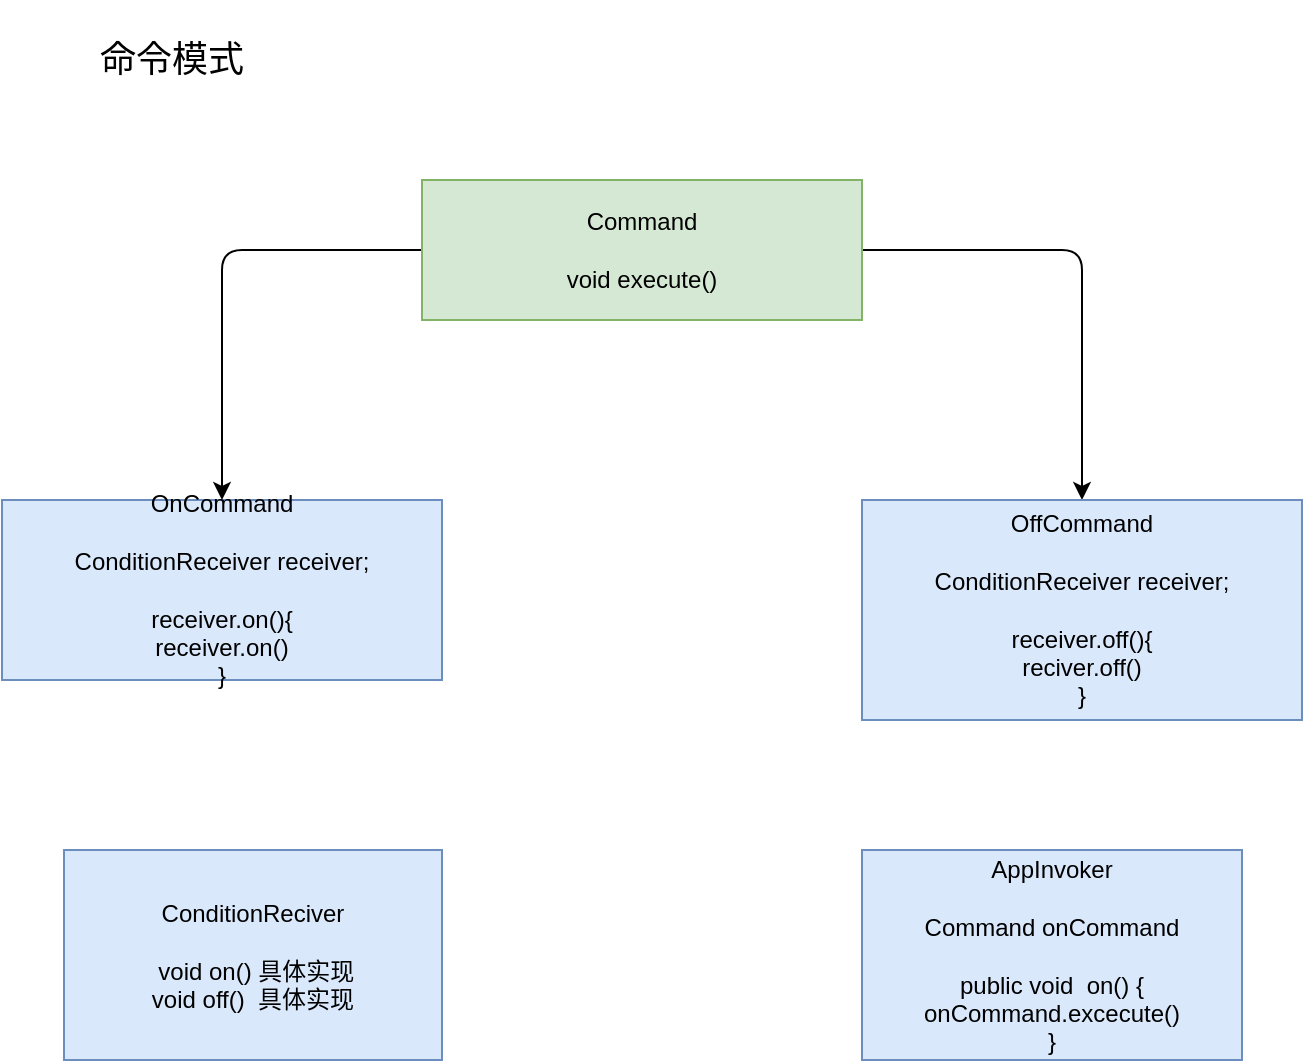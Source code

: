 <mxfile version="13.10.4" type="github">
  <diagram id="Ik2oXXnpbhbtiTRbjWgj" name="Page-1">
    <mxGraphModel dx="877" dy="677" grid="1" gridSize="10" guides="1" tooltips="1" connect="1" arrows="1" fold="1" page="1" pageScale="1" pageWidth="827" pageHeight="1169" math="0" shadow="0">
      <root>
        <mxCell id="0" />
        <mxCell id="1" parent="0" />
        <mxCell id="YH33TmlLzwuRI0bwZjfn-5" style="edgeStyle=orthogonalEdgeStyle;rounded=1;orthogonalLoop=1;jettySize=auto;html=1;entryX=0.5;entryY=0;entryDx=0;entryDy=0;" edge="1" parent="1" source="YH33TmlLzwuRI0bwZjfn-1" target="YH33TmlLzwuRI0bwZjfn-4">
          <mxGeometry relative="1" as="geometry">
            <Array as="points">
              <mxPoint x="630" y="225" />
            </Array>
          </mxGeometry>
        </mxCell>
        <mxCell id="YH33TmlLzwuRI0bwZjfn-6" style="edgeStyle=orthogonalEdgeStyle;rounded=1;orthogonalLoop=1;jettySize=auto;html=1;" edge="1" parent="1" source="YH33TmlLzwuRI0bwZjfn-1" target="YH33TmlLzwuRI0bwZjfn-3">
          <mxGeometry relative="1" as="geometry">
            <Array as="points">
              <mxPoint x="200" y="225" />
            </Array>
          </mxGeometry>
        </mxCell>
        <mxCell id="YH33TmlLzwuRI0bwZjfn-1" value="Command&lt;br&gt;&lt;br&gt;void execute()" style="rounded=0;whiteSpace=wrap;html=1;fillColor=#d5e8d4;strokeColor=#82b366;" vertex="1" parent="1">
          <mxGeometry x="300" y="190" width="220" height="70" as="geometry" />
        </mxCell>
        <mxCell id="YH33TmlLzwuRI0bwZjfn-2" value="&lt;font style=&quot;font-size: 18px&quot;&gt;命令模式&lt;/font&gt;" style="text;html=1;strokeColor=none;fillColor=none;align=center;verticalAlign=middle;whiteSpace=wrap;rounded=0;" vertex="1" parent="1">
          <mxGeometry x="100" y="100" width="150" height="60" as="geometry" />
        </mxCell>
        <mxCell id="YH33TmlLzwuRI0bwZjfn-3" value="OnCommand&lt;br&gt;&lt;br&gt;ConditionReceiver receiver;&lt;br&gt;&lt;br&gt;receiver.on(){&lt;br&gt;receiver.on()&lt;br&gt;}" style="rounded=0;whiteSpace=wrap;html=1;fillColor=#dae8fc;strokeColor=#6c8ebf;" vertex="1" parent="1">
          <mxGeometry x="90" y="350" width="220" height="90" as="geometry" />
        </mxCell>
        <mxCell id="YH33TmlLzwuRI0bwZjfn-4" value="OffCommand&lt;br&gt;&lt;br&gt;ConditionReceiver receiver;&lt;br&gt;&lt;br&gt;receiver.off(){&lt;br&gt;reciver.off()&lt;br&gt;}" style="rounded=0;whiteSpace=wrap;html=1;fillColor=#dae8fc;strokeColor=#6c8ebf;" vertex="1" parent="1">
          <mxGeometry x="520" y="350" width="220" height="110" as="geometry" />
        </mxCell>
        <mxCell id="YH33TmlLzwuRI0bwZjfn-7" value="ConditionReciver&lt;br&gt;&lt;br&gt;&amp;nbsp;void on() 具体实现&lt;br&gt;void off()&amp;nbsp; 具体实现" style="rounded=0;whiteSpace=wrap;html=1;fillColor=#dae8fc;strokeColor=#6c8ebf;" vertex="1" parent="1">
          <mxGeometry x="121" y="525" width="189" height="105" as="geometry" />
        </mxCell>
        <mxCell id="YH33TmlLzwuRI0bwZjfn-8" value="AppInvoker&lt;br&gt;&lt;br&gt;Command onCommand&lt;br&gt;&lt;br&gt;public void&amp;nbsp; on() {&lt;br&gt;onCommand.excecute()&lt;br&gt;}" style="rounded=0;whiteSpace=wrap;html=1;fillColor=#dae8fc;strokeColor=#6c8ebf;" vertex="1" parent="1">
          <mxGeometry x="520" y="525" width="190" height="105" as="geometry" />
        </mxCell>
      </root>
    </mxGraphModel>
  </diagram>
</mxfile>
